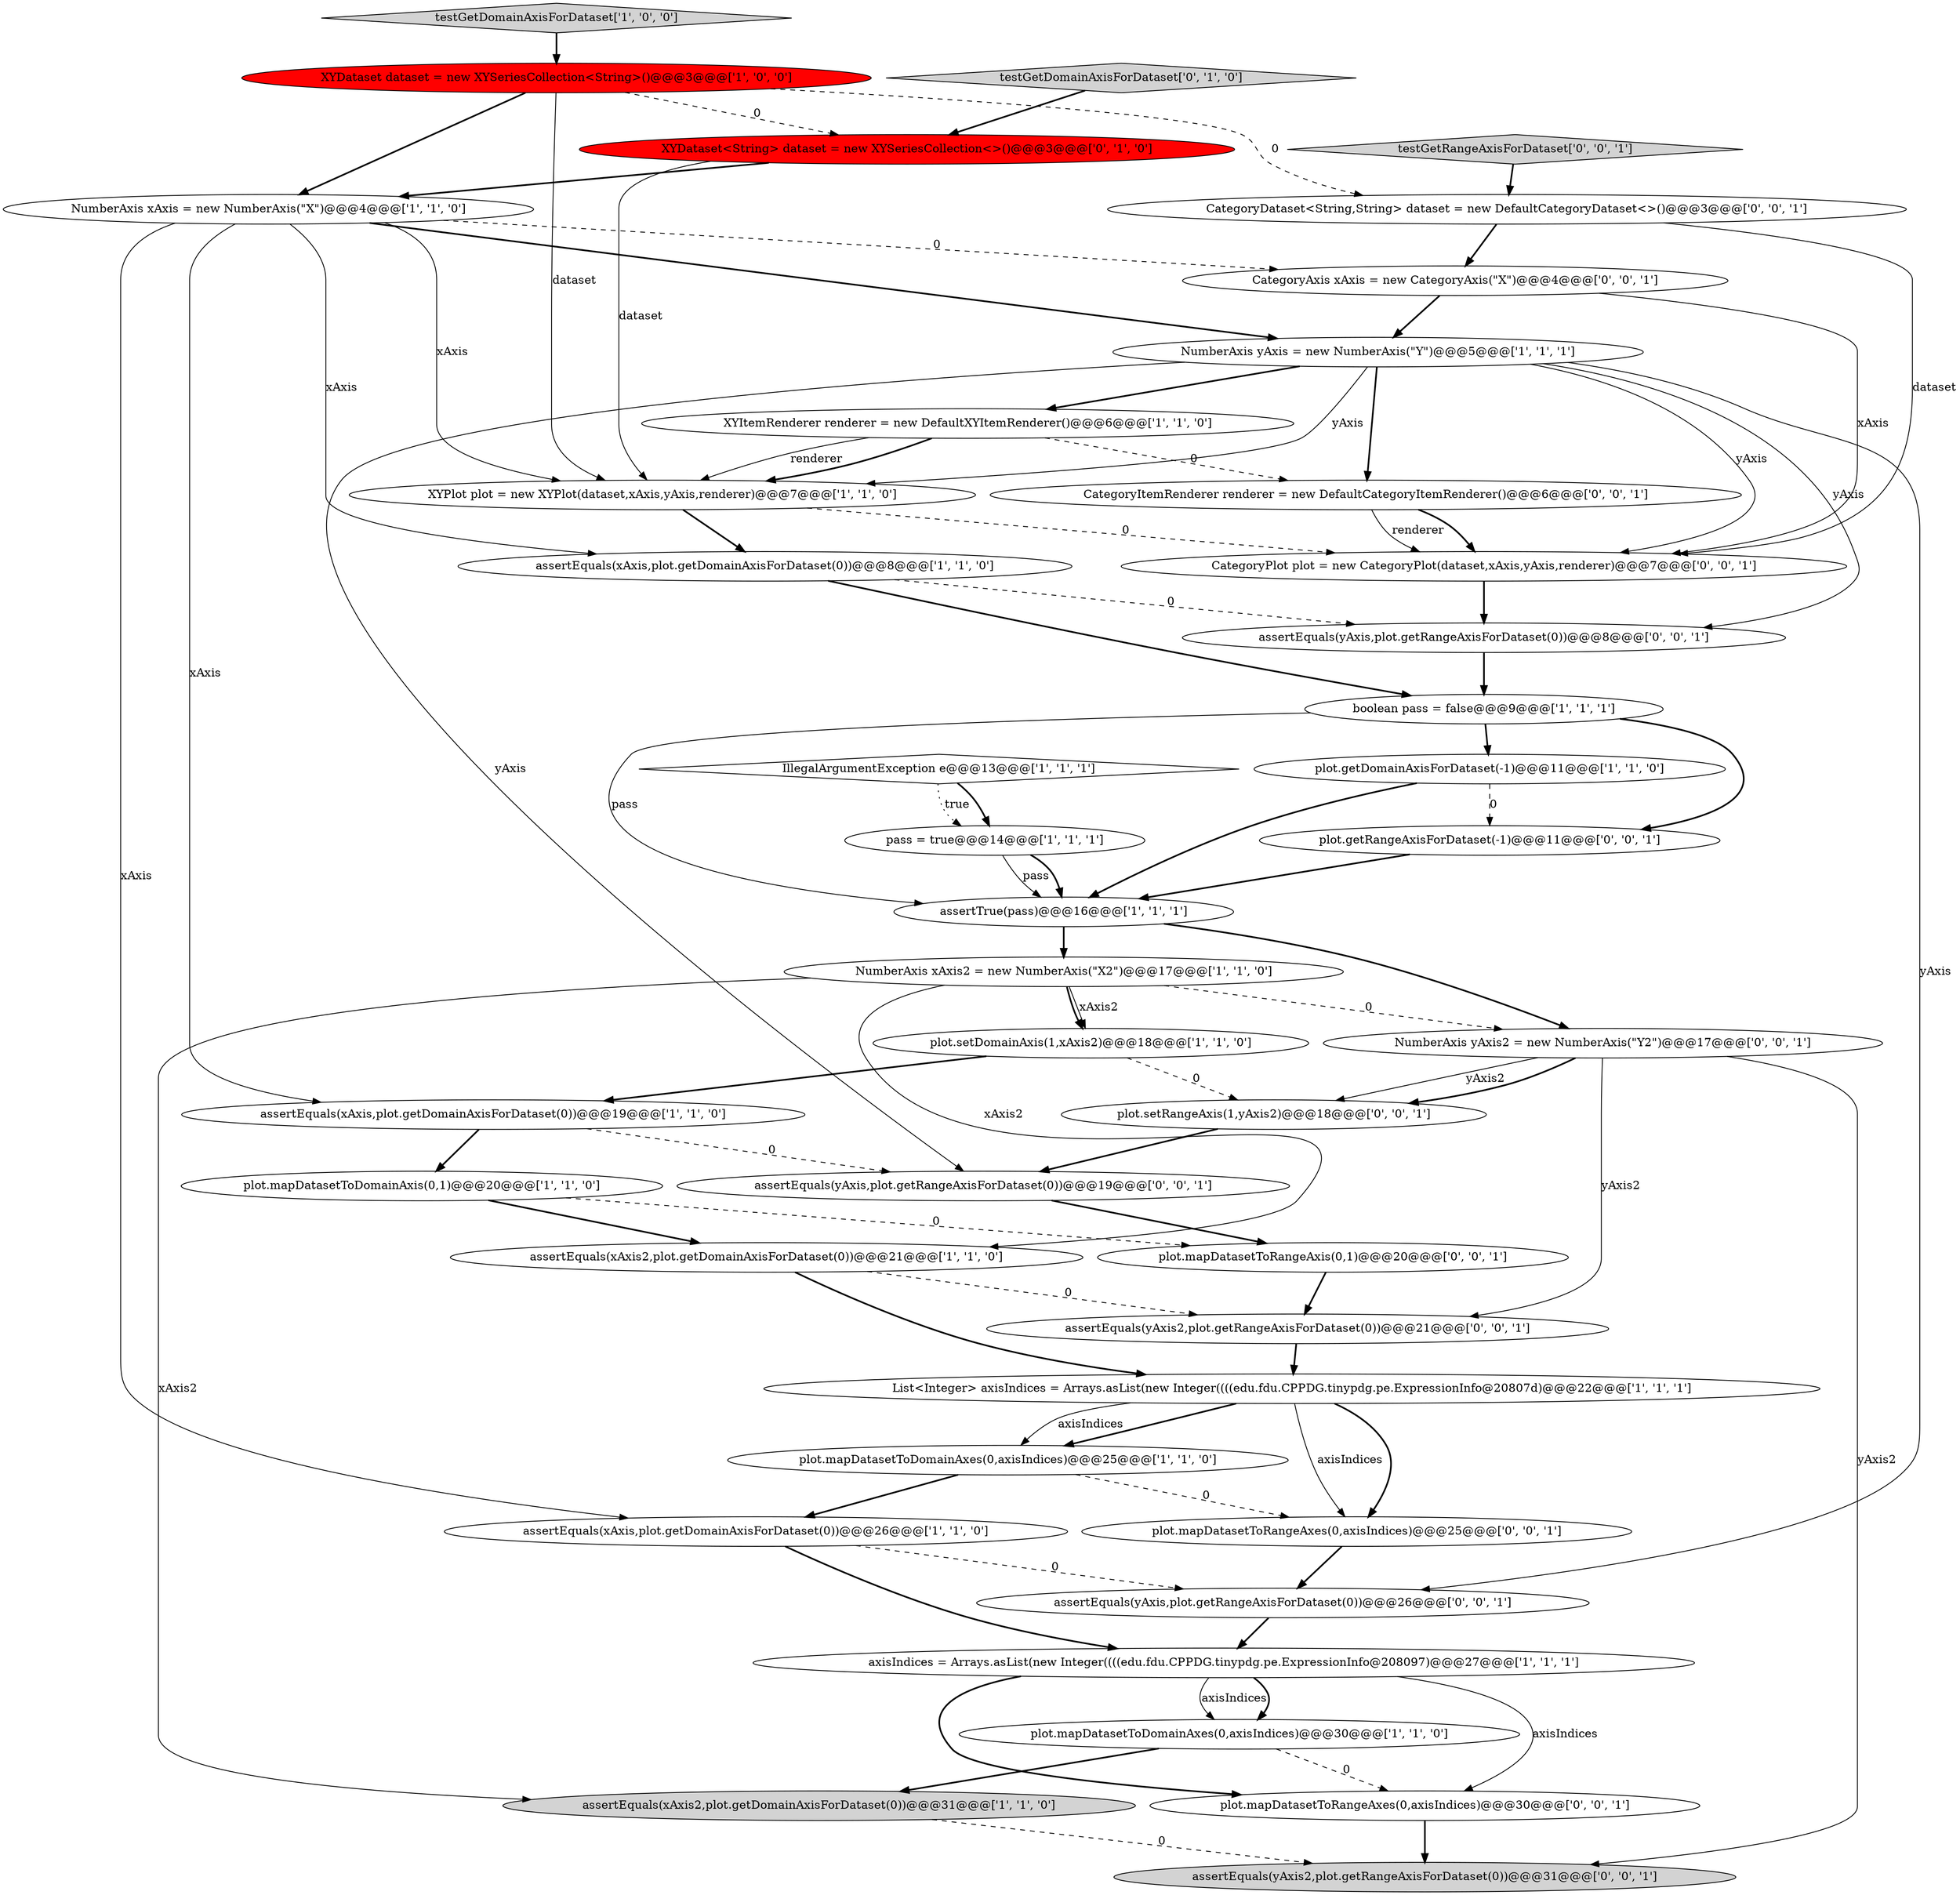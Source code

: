 digraph {
23 [style = filled, label = "XYDataset<String> dataset = new XYSeriesCollection<>()@@@3@@@['0', '1', '0']", fillcolor = red, shape = ellipse image = "AAA1AAABBB2BBB"];
32 [style = filled, label = "testGetRangeAxisForDataset['0', '0', '1']", fillcolor = lightgray, shape = diamond image = "AAA0AAABBB3BBB"];
22 [style = filled, label = "axisIndices = Arrays.asList(new Integer((((edu.fdu.CPPDG.tinypdg.pe.ExpressionInfo@208097)@@@27@@@['1', '1', '1']", fillcolor = white, shape = ellipse image = "AAA0AAABBB1BBB"];
20 [style = filled, label = "assertEquals(xAxis,plot.getDomainAxisForDataset(0))@@@19@@@['1', '1', '0']", fillcolor = white, shape = ellipse image = "AAA0AAABBB1BBB"];
15 [style = filled, label = "XYItemRenderer renderer = new DefaultXYItemRenderer()@@@6@@@['1', '1', '0']", fillcolor = white, shape = ellipse image = "AAA0AAABBB1BBB"];
31 [style = filled, label = "assertEquals(yAxis2,plot.getRangeAxisForDataset(0))@@@21@@@['0', '0', '1']", fillcolor = white, shape = ellipse image = "AAA0AAABBB3BBB"];
30 [style = filled, label = "assertEquals(yAxis,plot.getRangeAxisForDataset(0))@@@26@@@['0', '0', '1']", fillcolor = white, shape = ellipse image = "AAA0AAABBB3BBB"];
6 [style = filled, label = "XYDataset dataset = new XYSeriesCollection<String>()@@@3@@@['1', '0', '0']", fillcolor = red, shape = ellipse image = "AAA1AAABBB1BBB"];
35 [style = filled, label = "NumberAxis yAxis2 = new NumberAxis(\"Y2\")@@@17@@@['0', '0', '1']", fillcolor = white, shape = ellipse image = "AAA0AAABBB3BBB"];
4 [style = filled, label = "assertTrue(pass)@@@16@@@['1', '1', '1']", fillcolor = white, shape = ellipse image = "AAA0AAABBB1BBB"];
21 [style = filled, label = "NumberAxis xAxis = new NumberAxis(\"X\")@@@4@@@['1', '1', '0']", fillcolor = white, shape = ellipse image = "AAA0AAABBB1BBB"];
12 [style = filled, label = "NumberAxis xAxis2 = new NumberAxis(\"X2\")@@@17@@@['1', '1', '0']", fillcolor = white, shape = ellipse image = "AAA0AAABBB1BBB"];
5 [style = filled, label = "assertEquals(xAxis,plot.getDomainAxisForDataset(0))@@@8@@@['1', '1', '0']", fillcolor = white, shape = ellipse image = "AAA0AAABBB1BBB"];
13 [style = filled, label = "pass = true@@@14@@@['1', '1', '1']", fillcolor = white, shape = ellipse image = "AAA0AAABBB1BBB"];
36 [style = filled, label = "assertEquals(yAxis,plot.getRangeAxisForDataset(0))@@@19@@@['0', '0', '1']", fillcolor = white, shape = ellipse image = "AAA0AAABBB3BBB"];
18 [style = filled, label = "plot.mapDatasetToDomainAxes(0,axisIndices)@@@30@@@['1', '1', '0']", fillcolor = white, shape = ellipse image = "AAA0AAABBB1BBB"];
34 [style = filled, label = "plot.mapDatasetToRangeAxis(0,1)@@@20@@@['0', '0', '1']", fillcolor = white, shape = ellipse image = "AAA0AAABBB3BBB"];
2 [style = filled, label = "assertEquals(xAxis2,plot.getDomainAxisForDataset(0))@@@21@@@['1', '1', '0']", fillcolor = white, shape = ellipse image = "AAA0AAABBB1BBB"];
9 [style = filled, label = "assertEquals(xAxis,plot.getDomainAxisForDataset(0))@@@26@@@['1', '1', '0']", fillcolor = white, shape = ellipse image = "AAA0AAABBB1BBB"];
25 [style = filled, label = "CategoryAxis xAxis = new CategoryAxis(\"X\")@@@4@@@['0', '0', '1']", fillcolor = white, shape = ellipse image = "AAA0AAABBB3BBB"];
26 [style = filled, label = "plot.mapDatasetToRangeAxes(0,axisIndices)@@@30@@@['0', '0', '1']", fillcolor = white, shape = ellipse image = "AAA0AAABBB3BBB"];
24 [style = filled, label = "testGetDomainAxisForDataset['0', '1', '0']", fillcolor = lightgray, shape = diamond image = "AAA0AAABBB2BBB"];
29 [style = filled, label = "assertEquals(yAxis2,plot.getRangeAxisForDataset(0))@@@31@@@['0', '0', '1']", fillcolor = lightgray, shape = ellipse image = "AAA0AAABBB3BBB"];
0 [style = filled, label = "assertEquals(xAxis2,plot.getDomainAxisForDataset(0))@@@31@@@['1', '1', '0']", fillcolor = lightgray, shape = ellipse image = "AAA0AAABBB1BBB"];
19 [style = filled, label = "IllegalArgumentException e@@@13@@@['1', '1', '1']", fillcolor = white, shape = diamond image = "AAA0AAABBB1BBB"];
16 [style = filled, label = "plot.mapDatasetToDomainAxis(0,1)@@@20@@@['1', '1', '0']", fillcolor = white, shape = ellipse image = "AAA0AAABBB1BBB"];
28 [style = filled, label = "plot.mapDatasetToRangeAxes(0,axisIndices)@@@25@@@['0', '0', '1']", fillcolor = white, shape = ellipse image = "AAA0AAABBB3BBB"];
39 [style = filled, label = "CategoryPlot plot = new CategoryPlot(dataset,xAxis,yAxis,renderer)@@@7@@@['0', '0', '1']", fillcolor = white, shape = ellipse image = "AAA0AAABBB3BBB"];
1 [style = filled, label = "plot.setDomainAxis(1,xAxis2)@@@18@@@['1', '1', '0']", fillcolor = white, shape = ellipse image = "AAA0AAABBB1BBB"];
40 [style = filled, label = "plot.setRangeAxis(1,yAxis2)@@@18@@@['0', '0', '1']", fillcolor = white, shape = ellipse image = "AAA0AAABBB3BBB"];
7 [style = filled, label = "boolean pass = false@@@9@@@['1', '1', '1']", fillcolor = white, shape = ellipse image = "AAA0AAABBB1BBB"];
8 [style = filled, label = "List<Integer> axisIndices = Arrays.asList(new Integer((((edu.fdu.CPPDG.tinypdg.pe.ExpressionInfo@20807d)@@@22@@@['1', '1', '1']", fillcolor = white, shape = ellipse image = "AAA0AAABBB1BBB"];
37 [style = filled, label = "plot.getRangeAxisForDataset(-1)@@@11@@@['0', '0', '1']", fillcolor = white, shape = ellipse image = "AAA0AAABBB3BBB"];
11 [style = filled, label = "plot.getDomainAxisForDataset(-1)@@@11@@@['1', '1', '0']", fillcolor = white, shape = ellipse image = "AAA0AAABBB1BBB"];
10 [style = filled, label = "NumberAxis yAxis = new NumberAxis(\"Y\")@@@5@@@['1', '1', '1']", fillcolor = white, shape = ellipse image = "AAA0AAABBB1BBB"];
33 [style = filled, label = "assertEquals(yAxis,plot.getRangeAxisForDataset(0))@@@8@@@['0', '0', '1']", fillcolor = white, shape = ellipse image = "AAA0AAABBB3BBB"];
17 [style = filled, label = "testGetDomainAxisForDataset['1', '0', '0']", fillcolor = lightgray, shape = diamond image = "AAA0AAABBB1BBB"];
3 [style = filled, label = "XYPlot plot = new XYPlot(dataset,xAxis,yAxis,renderer)@@@7@@@['1', '1', '0']", fillcolor = white, shape = ellipse image = "AAA0AAABBB1BBB"];
27 [style = filled, label = "CategoryDataset<String,String> dataset = new DefaultCategoryDataset<>()@@@3@@@['0', '0', '1']", fillcolor = white, shape = ellipse image = "AAA0AAABBB3BBB"];
14 [style = filled, label = "plot.mapDatasetToDomainAxes(0,axisIndices)@@@25@@@['1', '1', '0']", fillcolor = white, shape = ellipse image = "AAA0AAABBB1BBB"];
38 [style = filled, label = "CategoryItemRenderer renderer = new DefaultCategoryItemRenderer()@@@6@@@['0', '0', '1']", fillcolor = white, shape = ellipse image = "AAA0AAABBB3BBB"];
21->10 [style = bold, label=""];
25->39 [style = solid, label="xAxis"];
12->35 [style = dashed, label="0"];
12->1 [style = solid, label="xAxis2"];
1->20 [style = bold, label=""];
21->9 [style = solid, label="xAxis"];
38->39 [style = bold, label=""];
1->40 [style = dashed, label="0"];
22->18 [style = solid, label="axisIndices"];
15->38 [style = dashed, label="0"];
7->4 [style = solid, label="pass"];
3->5 [style = bold, label=""];
20->16 [style = bold, label=""];
21->25 [style = dashed, label="0"];
14->9 [style = bold, label=""];
25->10 [style = bold, label=""];
27->25 [style = bold, label=""];
18->0 [style = bold, label=""];
9->30 [style = dashed, label="0"];
33->7 [style = bold, label=""];
8->28 [style = bold, label=""];
7->11 [style = bold, label=""];
8->28 [style = solid, label="axisIndices"];
28->30 [style = bold, label=""];
10->30 [style = solid, label="yAxis"];
3->39 [style = dashed, label="0"];
35->40 [style = solid, label="yAxis2"];
7->37 [style = bold, label=""];
27->39 [style = solid, label="dataset"];
34->31 [style = bold, label=""];
12->1 [style = bold, label=""];
22->26 [style = solid, label="axisIndices"];
16->34 [style = dashed, label="0"];
35->40 [style = bold, label=""];
13->4 [style = solid, label="pass"];
22->18 [style = bold, label=""];
19->13 [style = bold, label=""];
6->27 [style = dashed, label="0"];
5->33 [style = dashed, label="0"];
5->7 [style = bold, label=""];
12->0 [style = solid, label="xAxis2"];
23->3 [style = solid, label="dataset"];
9->22 [style = bold, label=""];
22->26 [style = bold, label=""];
10->36 [style = solid, label="yAxis"];
17->6 [style = bold, label=""];
14->28 [style = dashed, label="0"];
6->21 [style = bold, label=""];
11->4 [style = bold, label=""];
8->14 [style = bold, label=""];
32->27 [style = bold, label=""];
15->3 [style = bold, label=""];
21->20 [style = solid, label="xAxis"];
39->33 [style = bold, label=""];
10->3 [style = solid, label="yAxis"];
40->36 [style = bold, label=""];
0->29 [style = dashed, label="0"];
4->12 [style = bold, label=""];
12->2 [style = solid, label="xAxis2"];
31->8 [style = bold, label=""];
36->34 [style = bold, label=""];
10->38 [style = bold, label=""];
10->33 [style = solid, label="yAxis"];
24->23 [style = bold, label=""];
4->35 [style = bold, label=""];
8->14 [style = solid, label="axisIndices"];
30->22 [style = bold, label=""];
21->3 [style = solid, label="xAxis"];
10->15 [style = bold, label=""];
38->39 [style = solid, label="renderer"];
15->3 [style = solid, label="renderer"];
21->5 [style = solid, label="xAxis"];
26->29 [style = bold, label=""];
6->3 [style = solid, label="dataset"];
19->13 [style = dotted, label="true"];
16->2 [style = bold, label=""];
35->31 [style = solid, label="yAxis2"];
37->4 [style = bold, label=""];
2->31 [style = dashed, label="0"];
35->29 [style = solid, label="yAxis2"];
23->21 [style = bold, label=""];
20->36 [style = dashed, label="0"];
10->39 [style = solid, label="yAxis"];
11->37 [style = dashed, label="0"];
6->23 [style = dashed, label="0"];
18->26 [style = dashed, label="0"];
2->8 [style = bold, label=""];
13->4 [style = bold, label=""];
}
